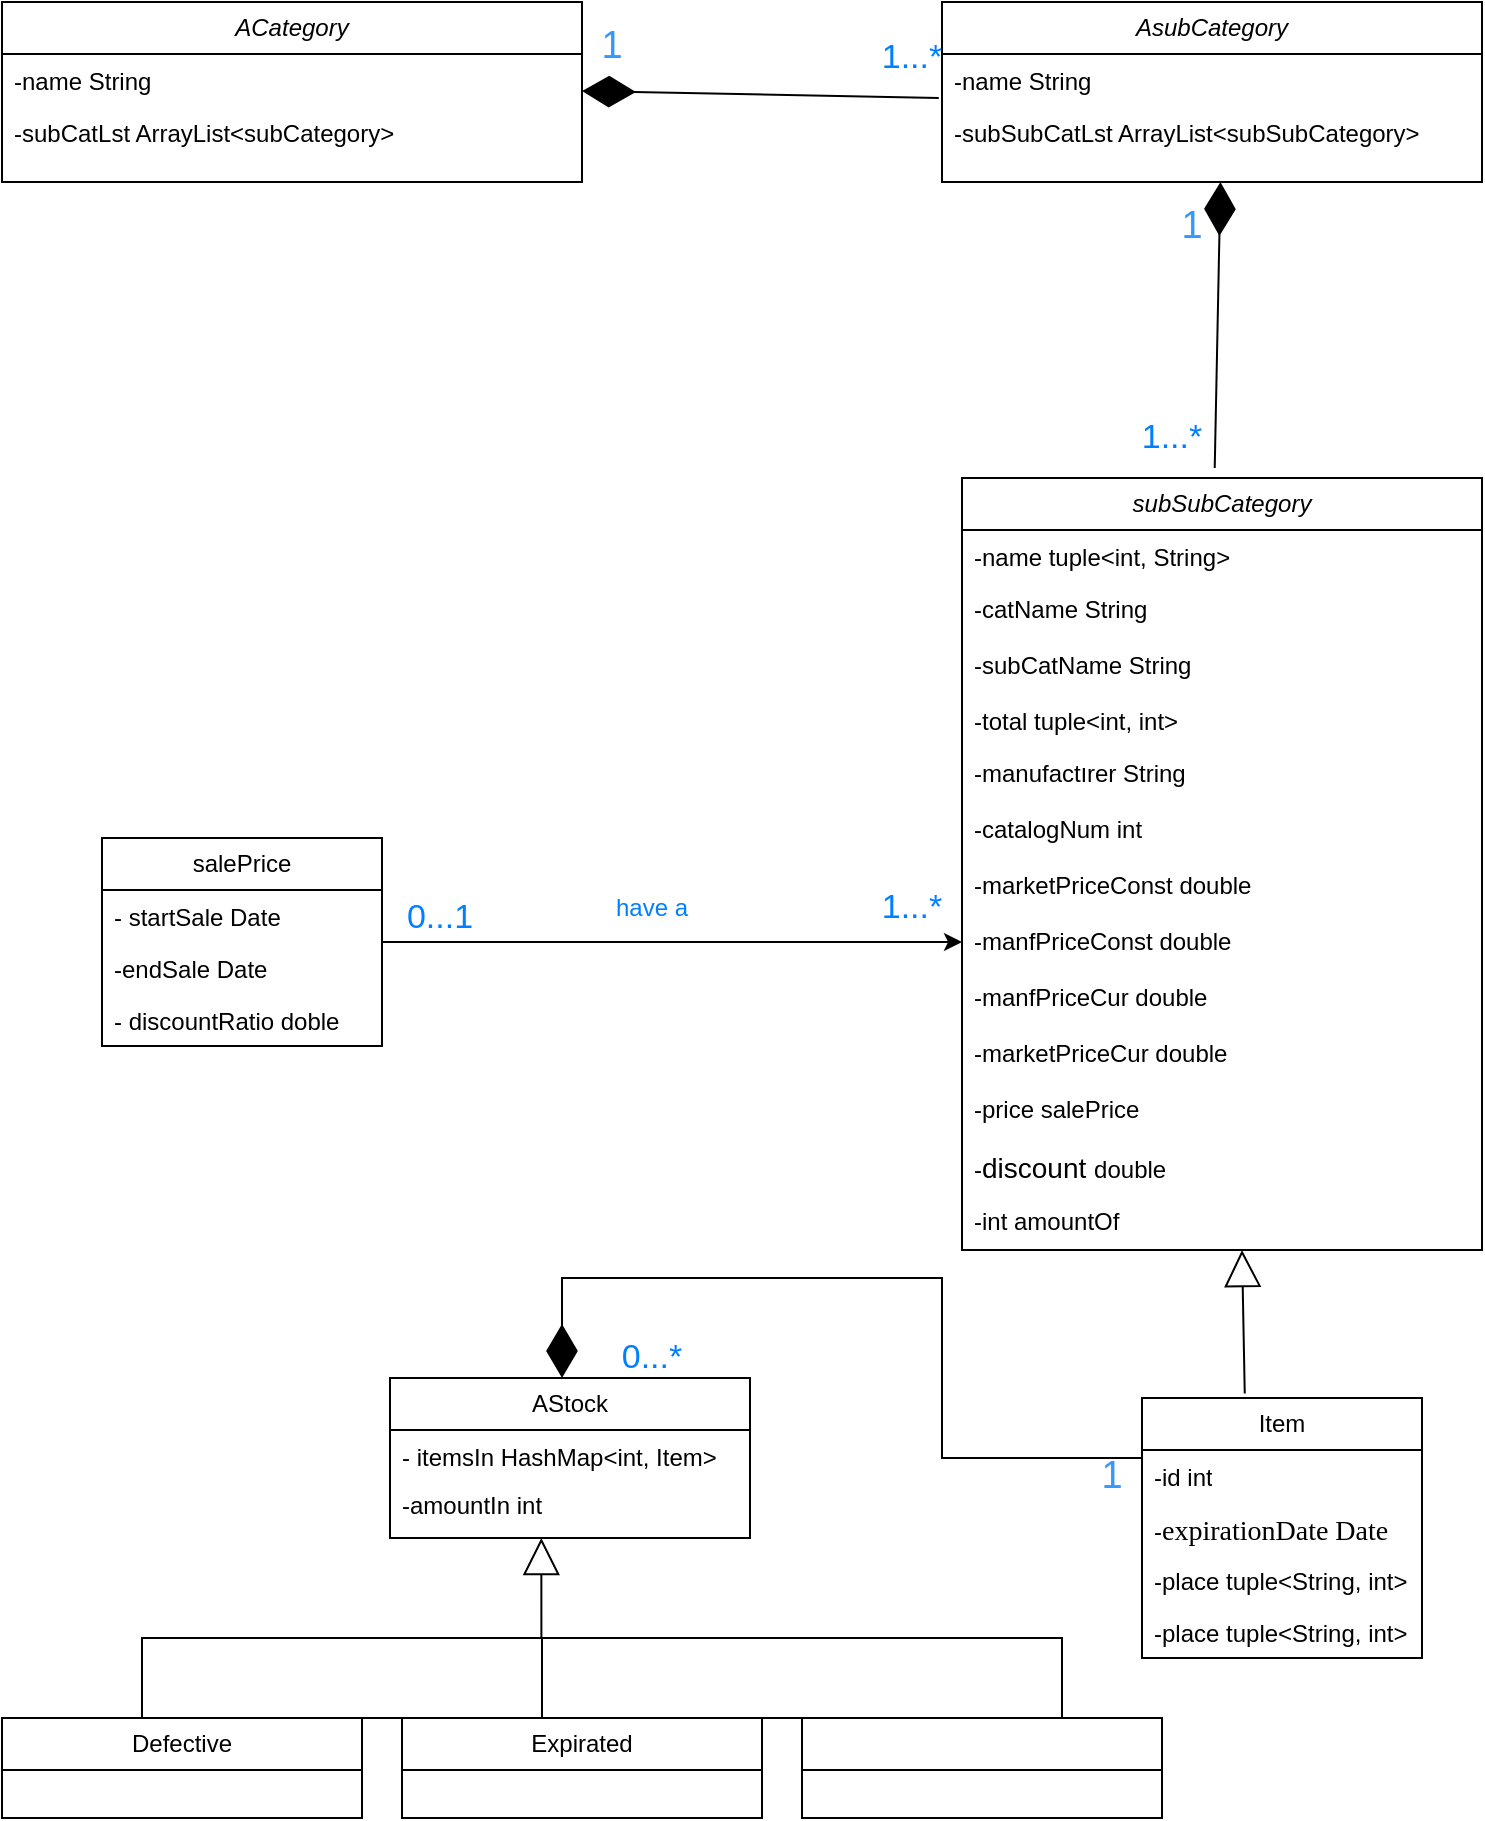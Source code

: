 <mxfile><diagram id="C5RBs43oDa-KdzZeNtuy" name="Page-1"><mxGraphModel dx="654" dy="489" grid="1" gridSize="10" guides="1" tooltips="1" connect="1" arrows="1" fold="1" page="1" pageScale="1" pageWidth="827" pageHeight="1169" math="0" shadow="0"><root><mxCell id="WIyWlLk6GJQsqaUBKTNV-0"/><mxCell id="WIyWlLk6GJQsqaUBKTNV-1" parent="WIyWlLk6GJQsqaUBKTNV-0"/><mxCell id="blhzIIwYApXe3oS-4LWT-11" value="&lt;span style=&quot;font-style: italic; text-wrap: nowrap;&quot;&gt;ACategory&lt;/span&gt;" style="swimlane;fontStyle=0;childLayout=stackLayout;horizontal=1;startSize=26;fillColor=none;horizontalStack=0;resizeParent=1;resizeParentMax=0;resizeLast=0;collapsible=1;marginBottom=0;whiteSpace=wrap;html=1;fontFamily=Helvetica;" parent="WIyWlLk6GJQsqaUBKTNV-1" vertex="1"><mxGeometry x="40" y="42" width="290" height="90" as="geometry"><mxRectangle x="110" y="170" width="90" height="30" as="alternateBounds"/></mxGeometry></mxCell><mxCell id="blhzIIwYApXe3oS-4LWT-12" value="-&lt;span style=&quot;text-wrap: nowrap;&quot;&gt;name String&lt;/span&gt;" style="text;strokeColor=none;fillColor=none;align=left;verticalAlign=top;spacingLeft=4;spacingRight=4;overflow=hidden;rotatable=0;points=[[0,0.5],[1,0.5]];portConstraint=eastwest;whiteSpace=wrap;html=1;fontFamily=Helvetica;" parent="blhzIIwYApXe3oS-4LWT-11" vertex="1"><mxGeometry y="26" width="290" height="26" as="geometry"/></mxCell><mxCell id="blhzIIwYApXe3oS-4LWT-13" value="&lt;span style=&quot;text-wrap: nowrap;&quot;&gt;-subCatLst ArrayList&amp;lt;subCategory&amp;gt;&lt;/span&gt;" style="text;strokeColor=none;fillColor=none;align=left;verticalAlign=top;spacingLeft=4;spacingRight=4;overflow=hidden;rotatable=0;points=[[0,0.5],[1,0.5]];portConstraint=eastwest;whiteSpace=wrap;html=1;fontFamily=Helvetica;" parent="blhzIIwYApXe3oS-4LWT-11" vertex="1"><mxGeometry y="52" width="290" height="38" as="geometry"/></mxCell><mxCell id="blhzIIwYApXe3oS-4LWT-15" value="&lt;span style=&quot;font-style: italic; text-wrap: nowrap;&quot;&gt;AsubCategory&lt;/span&gt;" style="swimlane;fontStyle=0;childLayout=stackLayout;horizontal=1;startSize=26;fillColor=none;horizontalStack=0;resizeParent=1;resizeParentMax=0;resizeLast=0;collapsible=1;marginBottom=0;whiteSpace=wrap;html=1;fontFamily=Helvetica;" parent="WIyWlLk6GJQsqaUBKTNV-1" vertex="1"><mxGeometry x="510" y="42" width="270" height="90" as="geometry"><mxRectangle x="110" y="170" width="90" height="30" as="alternateBounds"/></mxGeometry></mxCell><mxCell id="blhzIIwYApXe3oS-4LWT-16" value="-&lt;span style=&quot;text-wrap: nowrap;&quot;&gt;name String&lt;/span&gt;" style="text;strokeColor=none;fillColor=none;align=left;verticalAlign=top;spacingLeft=4;spacingRight=4;overflow=hidden;rotatable=0;points=[[0,0.5],[1,0.5]];portConstraint=eastwest;whiteSpace=wrap;html=1;fontFamily=Helvetica;" parent="blhzIIwYApXe3oS-4LWT-15" vertex="1"><mxGeometry y="26" width="270" height="26" as="geometry"/></mxCell><mxCell id="blhzIIwYApXe3oS-4LWT-17" value="&lt;span style=&quot;text-wrap: nowrap;&quot;&gt;-subSubCatLst ArrayList&amp;lt;subSubCategory&amp;gt;&lt;/span&gt;" style="text;strokeColor=none;fillColor=none;align=left;verticalAlign=top;spacingLeft=4;spacingRight=4;overflow=hidden;rotatable=0;points=[[0,0.5],[1,0.5]];portConstraint=eastwest;whiteSpace=wrap;html=1;fontFamily=Helvetica;" parent="blhzIIwYApXe3oS-4LWT-15" vertex="1"><mxGeometry y="52" width="270" height="38" as="geometry"/></mxCell><mxCell id="blhzIIwYApXe3oS-4LWT-20" value="" style="endArrow=diamondThin;endFill=1;endSize=24;html=1;rounded=0;exitX=-0.006;exitY=0.846;exitDx=0;exitDy=0;exitPerimeter=0;fontFamily=Helvetica;" parent="WIyWlLk6GJQsqaUBKTNV-1" source="blhzIIwYApXe3oS-4LWT-16" edge="1"><mxGeometry width="160" relative="1" as="geometry"><mxPoint x="430" y="86.5" as="sourcePoint"/><mxPoint x="330" y="86.5" as="targetPoint"/><Array as="points"/></mxGeometry></mxCell><mxCell id="blhzIIwYApXe3oS-4LWT-21" value="&lt;p style=&quot;line-height: 120%;&quot;&gt;&lt;font style=&quot;font-size: 19px;&quot; color=&quot;#3399ff&quot;&gt;1&lt;/font&gt;&lt;/p&gt;" style="text;strokeColor=none;align=center;fillColor=none;html=1;verticalAlign=middle;whiteSpace=wrap;rounded=0;fontFamily=Helvetica;" parent="WIyWlLk6GJQsqaUBKTNV-1" vertex="1"><mxGeometry x="320" y="50" width="50" height="30" as="geometry"/></mxCell><mxCell id="blhzIIwYApXe3oS-4LWT-22" value="&lt;font style=&quot;font-size: 17px;&quot; color=&quot;#007fff&quot;&gt;1...*&lt;/font&gt;" style="text;strokeColor=none;align=center;fillColor=none;html=1;verticalAlign=middle;whiteSpace=wrap;rounded=0;fontFamily=Helvetica;" parent="WIyWlLk6GJQsqaUBKTNV-1" vertex="1"><mxGeometry x="470" y="60" width="50" height="20" as="geometry"/></mxCell><mxCell id="blhzIIwYApXe3oS-4LWT-23" value="&lt;span style=&quot;font-style: italic; text-wrap: nowrap;&quot;&gt;subSubCategory&lt;/span&gt;" style="swimlane;fontStyle=0;childLayout=stackLayout;horizontal=1;startSize=26;fillColor=none;horizontalStack=0;resizeParent=1;resizeParentMax=0;resizeLast=0;collapsible=1;marginBottom=0;whiteSpace=wrap;html=1;fontFamily=Helvetica;" parent="WIyWlLk6GJQsqaUBKTNV-1" vertex="1"><mxGeometry x="520" y="280" width="260" height="386" as="geometry"><mxRectangle x="110" y="170" width="90" height="30" as="alternateBounds"/></mxGeometry></mxCell><mxCell id="blhzIIwYApXe3oS-4LWT-24" value="-name tuple&amp;lt;int, String&amp;gt;" style="text;strokeColor=none;fillColor=none;align=left;verticalAlign=top;spacingLeft=4;spacingRight=4;overflow=hidden;rotatable=0;points=[[0,0.5],[1,0.5]];portConstraint=eastwest;whiteSpace=wrap;html=1;fontFamily=Helvetica;" parent="blhzIIwYApXe3oS-4LWT-23" vertex="1"><mxGeometry y="26" width="260" height="26" as="geometry"/></mxCell><mxCell id="blhzIIwYApXe3oS-4LWT-25" value="-catN&lt;span style=&quot;text-wrap: nowrap;&quot;&gt;ame String&lt;/span&gt;&lt;br&gt;&lt;div&gt;&lt;span style=&quot;text-wrap: nowrap;&quot;&gt;&lt;br&gt;&lt;/span&gt;&lt;/div&gt;" style="text;strokeColor=none;fillColor=none;align=left;verticalAlign=top;spacingLeft=4;spacingRight=4;overflow=hidden;rotatable=0;points=[[0,0.5],[1,0.5]];portConstraint=eastwest;whiteSpace=wrap;html=1;fontFamily=Helvetica;" parent="blhzIIwYApXe3oS-4LWT-23" vertex="1"><mxGeometry y="52" width="260" height="28" as="geometry"/></mxCell><mxCell id="blhzIIwYApXe3oS-4LWT-29" value="-subCatN&lt;span style=&quot;text-wrap: nowrap;&quot;&gt;ame String&lt;/span&gt;" style="text;strokeColor=none;fillColor=none;align=left;verticalAlign=top;spacingLeft=4;spacingRight=4;overflow=hidden;rotatable=0;points=[[0,0.5],[1,0.5]];portConstraint=eastwest;whiteSpace=wrap;html=1;fontFamily=Helvetica;" parent="blhzIIwYApXe3oS-4LWT-23" vertex="1"><mxGeometry y="80" width="260" height="28" as="geometry"/></mxCell><mxCell id="blhzIIwYApXe3oS-4LWT-30" value="&lt;div&gt;-total tuple&amp;lt;int, int&amp;gt;&lt;span style=&quot;text-wrap: nowrap;&quot;&gt;&lt;br&gt;&lt;/span&gt;&lt;/div&gt;" style="text;strokeColor=none;fillColor=none;align=left;verticalAlign=top;spacingLeft=4;spacingRight=4;overflow=hidden;rotatable=0;points=[[0,0.5],[1,0.5]];portConstraint=eastwest;whiteSpace=wrap;html=1;fontFamily=Helvetica;" parent="blhzIIwYApXe3oS-4LWT-23" vertex="1"><mxGeometry y="108" width="260" height="26" as="geometry"/></mxCell><mxCell id="blhzIIwYApXe3oS-4LWT-31" value="&lt;span style=&quot;text-wrap: nowrap;&quot;&gt;-manufactוrer String&lt;/span&gt;" style="text;strokeColor=none;fillColor=none;align=left;verticalAlign=top;spacingLeft=4;spacingRight=4;overflow=hidden;rotatable=0;points=[[0,0.5],[1,0.5]];portConstraint=eastwest;whiteSpace=wrap;html=1;fontFamily=Helvetica;" parent="blhzIIwYApXe3oS-4LWT-23" vertex="1"><mxGeometry y="134" width="260" height="28" as="geometry"/></mxCell><mxCell id="blhzIIwYApXe3oS-4LWT-32" value="&lt;span style=&quot;text-wrap: nowrap;&quot;&gt;-catalogNum int&lt;/span&gt;" style="text;strokeColor=none;fillColor=none;align=left;verticalAlign=top;spacingLeft=4;spacingRight=4;overflow=hidden;rotatable=0;points=[[0,0.5],[1,0.5]];portConstraint=eastwest;whiteSpace=wrap;html=1;fontFamily=Helvetica;" parent="blhzIIwYApXe3oS-4LWT-23" vertex="1"><mxGeometry y="162" width="260" height="28" as="geometry"/></mxCell><mxCell id="blhzIIwYApXe3oS-4LWT-33" value="&lt;span style=&quot;text-wrap: nowrap;&quot;&gt;-marketPriceConst double&amp;nbsp;&lt;/span&gt;" style="text;strokeColor=none;fillColor=none;align=left;verticalAlign=top;spacingLeft=4;spacingRight=4;overflow=hidden;rotatable=0;points=[[0,0.5],[1,0.5]];portConstraint=eastwest;whiteSpace=wrap;html=1;fontFamily=Helvetica;" parent="blhzIIwYApXe3oS-4LWT-23" vertex="1"><mxGeometry y="190" width="260" height="28" as="geometry"/></mxCell><mxCell id="blhzIIwYApXe3oS-4LWT-34" value="&lt;span style=&quot;text-wrap: nowrap;&quot;&gt;-manfPriceConst double&amp;nbsp;&lt;/span&gt;" style="text;strokeColor=none;fillColor=none;align=left;verticalAlign=top;spacingLeft=4;spacingRight=4;overflow=hidden;rotatable=0;points=[[0,0.5],[1,0.5]];portConstraint=eastwest;whiteSpace=wrap;html=1;fontFamily=Helvetica;" parent="blhzIIwYApXe3oS-4LWT-23" vertex="1"><mxGeometry y="218" width="260" height="28" as="geometry"/></mxCell><mxCell id="blhzIIwYApXe3oS-4LWT-35" value="&lt;span style=&quot;text-wrap: nowrap;&quot;&gt;-manfPriceCur double&amp;nbsp;&lt;/span&gt;" style="text;strokeColor=none;fillColor=none;align=left;verticalAlign=top;spacingLeft=4;spacingRight=4;overflow=hidden;rotatable=0;points=[[0,0.5],[1,0.5]];portConstraint=eastwest;whiteSpace=wrap;html=1;fontFamily=Helvetica;" parent="blhzIIwYApXe3oS-4LWT-23" vertex="1"><mxGeometry y="246" width="260" height="28" as="geometry"/></mxCell><mxCell id="blhzIIwYApXe3oS-4LWT-36" value="&lt;span style=&quot;text-wrap: nowrap;&quot;&gt;-marketPriceCur double&amp;nbsp;&lt;/span&gt;" style="text;strokeColor=none;fillColor=none;align=left;verticalAlign=top;spacingLeft=4;spacingRight=4;overflow=hidden;rotatable=0;points=[[0,0.5],[1,0.5]];portConstraint=eastwest;whiteSpace=wrap;html=1;fontFamily=Helvetica;" parent="blhzIIwYApXe3oS-4LWT-23" vertex="1"><mxGeometry y="274" width="260" height="28" as="geometry"/></mxCell><mxCell id="blhzIIwYApXe3oS-4LWT-37" value="&lt;span style=&quot;text-wrap: nowrap;&quot;&gt;-price salePrice&amp;nbsp;&lt;/span&gt;" style="text;strokeColor=none;fillColor=none;align=left;verticalAlign=top;spacingLeft=4;spacingRight=4;overflow=hidden;rotatable=0;points=[[0,0.5],[1,0.5]];portConstraint=eastwest;whiteSpace=wrap;html=1;fontFamily=Helvetica;" parent="blhzIIwYApXe3oS-4LWT-23" vertex="1"><mxGeometry y="302" width="260" height="28" as="geometry"/></mxCell><mxCell id="blhzIIwYApXe3oS-4LWT-38" value="&lt;span style=&quot;text-wrap: nowrap;&quot;&gt;-&lt;/span&gt;&lt;span style=&quot;font-size: 14px;&quot;&gt;discount&amp;nbsp;&lt;/span&gt;&lt;span style=&quot;text-wrap: nowrap;&quot;&gt;double&lt;/span&gt;" style="text;strokeColor=none;fillColor=none;align=left;verticalAlign=top;spacingLeft=4;spacingRight=4;overflow=hidden;rotatable=0;points=[[0,0.5],[1,0.5]];portConstraint=eastwest;whiteSpace=wrap;html=1;fontFamily=Helvetica;" parent="blhzIIwYApXe3oS-4LWT-23" vertex="1"><mxGeometry y="330" width="260" height="28" as="geometry"/></mxCell><mxCell id="blhzIIwYApXe3oS-4LWT-39" value="&lt;span style=&quot;text-wrap: nowrap;&quot;&gt;-int amountOf&lt;/span&gt;" style="text;strokeColor=none;fillColor=none;align=left;verticalAlign=top;spacingLeft=4;spacingRight=4;overflow=hidden;rotatable=0;points=[[0,0.5],[1,0.5]];portConstraint=eastwest;whiteSpace=wrap;html=1;fontFamily=Helvetica;" parent="blhzIIwYApXe3oS-4LWT-23" vertex="1"><mxGeometry y="358" width="260" height="28" as="geometry"/></mxCell><mxCell id="blhzIIwYApXe3oS-4LWT-47" value="" style="endArrow=diamondThin;endFill=1;endSize=24;html=1;rounded=0;fontFamily=Helvetica;entryX=0.322;entryY=1.048;entryDx=0;entryDy=0;entryPerimeter=0;exitX=0.486;exitY=-0.013;exitDx=0;exitDy=0;exitPerimeter=0;" parent="WIyWlLk6GJQsqaUBKTNV-1" source="blhzIIwYApXe3oS-4LWT-23" edge="1"><mxGeometry width="160" relative="1" as="geometry"><mxPoint x="650.77" y="230" as="sourcePoint"/><mxPoint x="649.24" y="132.004" as="targetPoint"/><Array as="points"/></mxGeometry></mxCell><mxCell id="blhzIIwYApXe3oS-4LWT-48" value="&lt;p style=&quot;line-height: 120%;&quot;&gt;&lt;font style=&quot;font-size: 19px;&quot; color=&quot;#3399ff&quot;&gt;1&lt;/font&gt;&lt;/p&gt;" style="text;strokeColor=none;align=center;fillColor=none;html=1;verticalAlign=middle;whiteSpace=wrap;rounded=0;fontFamily=Helvetica;" parent="WIyWlLk6GJQsqaUBKTNV-1" vertex="1"><mxGeometry x="610" y="140" width="50" height="30" as="geometry"/></mxCell><mxCell id="blhzIIwYApXe3oS-4LWT-49" value="&lt;font style=&quot;font-size: 17px;&quot; color=&quot;#007fff&quot;&gt;1...*&lt;/font&gt;" style="text;strokeColor=none;align=center;fillColor=none;html=1;verticalAlign=middle;whiteSpace=wrap;rounded=0;fontFamily=Helvetica;" parent="WIyWlLk6GJQsqaUBKTNV-1" vertex="1"><mxGeometry x="600" y="250" width="50" height="20" as="geometry"/></mxCell><mxCell id="blhzIIwYApXe3oS-4LWT-51" value="Item" style="swimlane;fontStyle=0;childLayout=stackLayout;horizontal=1;startSize=26;fillColor=none;horizontalStack=0;resizeParent=1;resizeParentMax=0;resizeLast=0;collapsible=1;marginBottom=0;whiteSpace=wrap;html=1;" parent="WIyWlLk6GJQsqaUBKTNV-1" vertex="1"><mxGeometry x="610" y="740" width="140" height="130" as="geometry"/></mxCell><mxCell id="blhzIIwYApXe3oS-4LWT-52" value="-id int" style="text;strokeColor=none;fillColor=none;align=left;verticalAlign=top;spacingLeft=4;spacingRight=4;overflow=hidden;rotatable=0;points=[[0,0.5],[1,0.5]];portConstraint=eastwest;whiteSpace=wrap;html=1;" parent="blhzIIwYApXe3oS-4LWT-51" vertex="1"><mxGeometry y="26" width="140" height="26" as="geometry"/></mxCell><mxCell id="blhzIIwYApXe3oS-4LWT-53" value="-&lt;span style=&quot;font-family: Assistant; font-size: 14px;&quot;&gt;expirationDate Date&lt;/span&gt;" style="text;strokeColor=none;fillColor=none;align=left;verticalAlign=top;spacingLeft=4;spacingRight=4;overflow=hidden;rotatable=0;points=[[0,0.5],[1,0.5]];portConstraint=eastwest;whiteSpace=wrap;html=1;" parent="blhzIIwYApXe3oS-4LWT-51" vertex="1"><mxGeometry y="52" width="140" height="26" as="geometry"/></mxCell><mxCell id="blhzIIwYApXe3oS-4LWT-56" value="-place tuple&amp;lt;String, int&amp;gt;" style="text;strokeColor=none;fillColor=none;align=left;verticalAlign=top;spacingLeft=4;spacingRight=4;overflow=hidden;rotatable=0;points=[[0,0.5],[1,0.5]];portConstraint=eastwest;whiteSpace=wrap;html=1;" parent="blhzIIwYApXe3oS-4LWT-51" vertex="1"><mxGeometry y="78" width="140" height="26" as="geometry"/></mxCell><mxCell id="blhzIIwYApXe3oS-4LWT-54" value="-place tuple&amp;lt;String, int&amp;gt;" style="text;strokeColor=none;fillColor=none;align=left;verticalAlign=top;spacingLeft=4;spacingRight=4;overflow=hidden;rotatable=0;points=[[0,0.5],[1,0.5]];portConstraint=eastwest;whiteSpace=wrap;html=1;" parent="blhzIIwYApXe3oS-4LWT-51" vertex="1"><mxGeometry y="104" width="140" height="26" as="geometry"/></mxCell><mxCell id="blhzIIwYApXe3oS-4LWT-57" value="" style="endArrow=block;endSize=16;endFill=0;html=1;rounded=0;entryX=0.471;entryY=1.113;entryDx=0;entryDy=0;entryPerimeter=0;exitX=0.367;exitY=-0.017;exitDx=0;exitDy=0;exitPerimeter=0;" parent="WIyWlLk6GJQsqaUBKTNV-1" source="blhzIIwYApXe3oS-4LWT-51" edge="1"><mxGeometry width="160" relative="1" as="geometry"><mxPoint x="689.14" y="734.63" as="sourcePoint"/><mxPoint x="660" y="666.004" as="targetPoint"/></mxGeometry></mxCell><mxCell id="blhzIIwYApXe3oS-4LWT-58" value="AStock" style="swimlane;fontStyle=0;childLayout=stackLayout;horizontal=1;startSize=26;fillColor=none;horizontalStack=0;resizeParent=1;resizeParentMax=0;resizeLast=0;collapsible=1;marginBottom=0;whiteSpace=wrap;html=1;" parent="WIyWlLk6GJQsqaUBKTNV-1" vertex="1"><mxGeometry x="234" y="730" width="180" height="80" as="geometry"/></mxCell><mxCell id="blhzIIwYApXe3oS-4LWT-59" value="- itemsIn HashMap&amp;lt;int, Item&amp;gt;&amp;nbsp;" style="text;strokeColor=none;fillColor=none;align=left;verticalAlign=top;spacingLeft=4;spacingRight=4;overflow=hidden;rotatable=0;points=[[0,0.5],[1,0.5]];portConstraint=eastwest;whiteSpace=wrap;html=1;" parent="blhzIIwYApXe3oS-4LWT-58" vertex="1"><mxGeometry y="26" width="180" height="24" as="geometry"/></mxCell><mxCell id="blhzIIwYApXe3oS-4LWT-63" value="-amountIn int&lt;div&gt;&lt;br&gt;&lt;/div&gt;" style="text;strokeColor=none;fillColor=none;align=left;verticalAlign=top;spacingLeft=4;spacingRight=4;overflow=hidden;rotatable=0;points=[[0,0.5],[1,0.5]];portConstraint=eastwest;whiteSpace=wrap;html=1;" parent="blhzIIwYApXe3oS-4LWT-58" vertex="1"><mxGeometry y="50" width="180" height="30" as="geometry"/></mxCell><mxCell id="blhzIIwYApXe3oS-4LWT-66" value="&lt;span style=&quot;font-family: Assistant; font-size: 14px; text-align: start;&quot;&gt;&lt;font style=&quot;&quot; color=&quot;#ffffff&quot;&gt;Inventory&lt;/font&gt;&lt;/span&gt;" style="swimlane;fontStyle=0;childLayout=stackLayout;horizontal=1;startSize=26;fillColor=none;horizontalStack=0;resizeParent=1;resizeParentMax=0;resizeLast=0;collapsible=1;marginBottom=0;whiteSpace=wrap;html=1;" parent="WIyWlLk6GJQsqaUBKTNV-1" vertex="1"><mxGeometry x="440" y="900" width="180" height="50" as="geometry"/></mxCell><mxCell id="blhzIIwYApXe3oS-4LWT-64" value="" style="endArrow=block;endSize=16;endFill=0;html=1;rounded=0;entryX=0.471;entryY=1.113;entryDx=0;entryDy=0;entryPerimeter=0;edgeStyle=orthogonalEdgeStyle;" parent="blhzIIwYApXe3oS-4LWT-66" edge="1"><mxGeometry width="160" relative="1" as="geometry"><mxPoint x="-135" as="sourcePoint"/><mxPoint x="-130.33" y="-90" as="targetPoint"/><Array as="points"><mxPoint x="-130"/><mxPoint x="-130" y="-40"/><mxPoint x="-330" y="-40"/><mxPoint x="-330"/><mxPoint x="130"/><mxPoint x="130" y="-40"/><mxPoint x="-130" y="-40"/></Array></mxGeometry></mxCell><mxCell id="blhzIIwYApXe3oS-4LWT-69" value="Expirated" style="swimlane;fontStyle=0;childLayout=stackLayout;horizontal=1;startSize=26;fillColor=none;horizontalStack=0;resizeParent=1;resizeParentMax=0;resizeLast=0;collapsible=1;marginBottom=0;whiteSpace=wrap;html=1;" parent="WIyWlLk6GJQsqaUBKTNV-1" vertex="1"><mxGeometry x="240" y="900" width="180" height="50" as="geometry"/></mxCell><mxCell id="blhzIIwYApXe3oS-4LWT-72" value="Defective" style="swimlane;fontStyle=0;childLayout=stackLayout;horizontal=1;startSize=26;fillColor=none;horizontalStack=0;resizeParent=1;resizeParentMax=0;resizeLast=0;collapsible=1;marginBottom=0;whiteSpace=wrap;html=1;" parent="WIyWlLk6GJQsqaUBKTNV-1" vertex="1"><mxGeometry x="40" y="900" width="180" height="50" as="geometry"/></mxCell><mxCell id="blhzIIwYApXe3oS-4LWT-80" value="" style="endArrow=diamondThin;endFill=1;endSize=24;html=1;rounded=0;fontFamily=Helvetica;exitX=1;exitY=0;exitDx=0;exitDy=0;" parent="WIyWlLk6GJQsqaUBKTNV-1" source="blhzIIwYApXe3oS-4LWT-81" edge="1"><mxGeometry width="160" relative="1" as="geometry"><mxPoint x="606" y="769" as="sourcePoint"/><mxPoint x="320" y="730" as="targetPoint"/><Array as="points"><mxPoint x="510" y="770"/><mxPoint x="510" y="680"/><mxPoint x="406" y="680"/><mxPoint x="320" y="680"/></Array></mxGeometry></mxCell><mxCell id="blhzIIwYApXe3oS-4LWT-81" value="&lt;p style=&quot;line-height: 120%;&quot;&gt;&lt;font style=&quot;font-size: 19px;&quot; color=&quot;#3399ff&quot;&gt;1&lt;/font&gt;&lt;/p&gt;" style="text;strokeColor=none;align=center;fillColor=none;html=1;verticalAlign=middle;whiteSpace=wrap;rounded=0;fontFamily=Helvetica;" parent="WIyWlLk6GJQsqaUBKTNV-1" vertex="1"><mxGeometry x="580" y="770" width="30" height="20" as="geometry"/></mxCell><mxCell id="blhzIIwYApXe3oS-4LWT-83" value="&lt;font style=&quot;font-size: 17px;&quot; color=&quot;#007fff&quot;&gt;0...*&lt;/font&gt;" style="text;strokeColor=none;align=center;fillColor=none;html=1;verticalAlign=middle;whiteSpace=wrap;rounded=0;fontFamily=Helvetica;" parent="WIyWlLk6GJQsqaUBKTNV-1" vertex="1"><mxGeometry x="340" y="710" width="50" height="20" as="geometry"/></mxCell><mxCell id="blhzIIwYApXe3oS-4LWT-91" style="edgeStyle=orthogonalEdgeStyle;rounded=0;orthogonalLoop=1;jettySize=auto;html=1;entryX=0;entryY=0.5;entryDx=0;entryDy=0;" parent="WIyWlLk6GJQsqaUBKTNV-1" source="blhzIIwYApXe3oS-4LWT-84" target="blhzIIwYApXe3oS-4LWT-34" edge="1"><mxGeometry relative="1" as="geometry"/></mxCell><mxCell id="blhzIIwYApXe3oS-4LWT-84" value="salePrice" style="swimlane;fontStyle=0;childLayout=stackLayout;horizontal=1;startSize=26;fillColor=none;horizontalStack=0;resizeParent=1;resizeParentMax=0;resizeLast=0;collapsible=1;marginBottom=0;whiteSpace=wrap;html=1;" parent="WIyWlLk6GJQsqaUBKTNV-1" vertex="1"><mxGeometry x="90" y="460" width="140" height="104" as="geometry"/></mxCell><mxCell id="blhzIIwYApXe3oS-4LWT-85" value="- startSale Date" style="text;strokeColor=none;fillColor=none;align=left;verticalAlign=top;spacingLeft=4;spacingRight=4;overflow=hidden;rotatable=0;points=[[0,0.5],[1,0.5]];portConstraint=eastwest;whiteSpace=wrap;html=1;" parent="blhzIIwYApXe3oS-4LWT-84" vertex="1"><mxGeometry y="26" width="140" height="26" as="geometry"/></mxCell><mxCell id="blhzIIwYApXe3oS-4LWT-86" value="-endSale Date" style="text;strokeColor=none;fillColor=none;align=left;verticalAlign=top;spacingLeft=4;spacingRight=4;overflow=hidden;rotatable=0;points=[[0,0.5],[1,0.5]];portConstraint=eastwest;whiteSpace=wrap;html=1;" parent="blhzIIwYApXe3oS-4LWT-84" vertex="1"><mxGeometry y="52" width="140" height="26" as="geometry"/></mxCell><mxCell id="blhzIIwYApXe3oS-4LWT-89" value="- discountRatio doble" style="text;strokeColor=none;fillColor=none;align=left;verticalAlign=top;spacingLeft=4;spacingRight=4;overflow=hidden;rotatable=0;points=[[0,0.5],[1,0.5]];portConstraint=eastwest;whiteSpace=wrap;html=1;" parent="blhzIIwYApXe3oS-4LWT-84" vertex="1"><mxGeometry y="78" width="140" height="26" as="geometry"/></mxCell><mxCell id="blhzIIwYApXe3oS-4LWT-92" value="&lt;font color=&quot;#007fff&quot;&gt;have a&lt;/font&gt;" style="text;strokeColor=none;align=center;fillColor=none;html=1;verticalAlign=middle;whiteSpace=wrap;rounded=0;" parent="WIyWlLk6GJQsqaUBKTNV-1" vertex="1"><mxGeometry x="335" y="480" width="60" height="30" as="geometry"/></mxCell><mxCell id="blhzIIwYApXe3oS-4LWT-93" value="&lt;font style=&quot;font-size: 17px;&quot; color=&quot;#007fff&quot;&gt;0...1&lt;/font&gt;" style="text;strokeColor=none;align=center;fillColor=none;html=1;verticalAlign=middle;whiteSpace=wrap;rounded=0;fontFamily=Helvetica;" parent="WIyWlLk6GJQsqaUBKTNV-1" vertex="1"><mxGeometry x="234" y="490" width="50" height="20" as="geometry"/></mxCell><mxCell id="blhzIIwYApXe3oS-4LWT-94" value="&lt;font style=&quot;font-size: 17px;&quot; color=&quot;#007fff&quot;&gt;1...*&lt;/font&gt;" style="text;strokeColor=none;align=center;fillColor=none;html=1;verticalAlign=middle;whiteSpace=wrap;rounded=0;fontFamily=Helvetica;" parent="WIyWlLk6GJQsqaUBKTNV-1" vertex="1"><mxGeometry x="470" y="485" width="50" height="20" as="geometry"/></mxCell></root></mxGraphModel></diagram></mxfile>